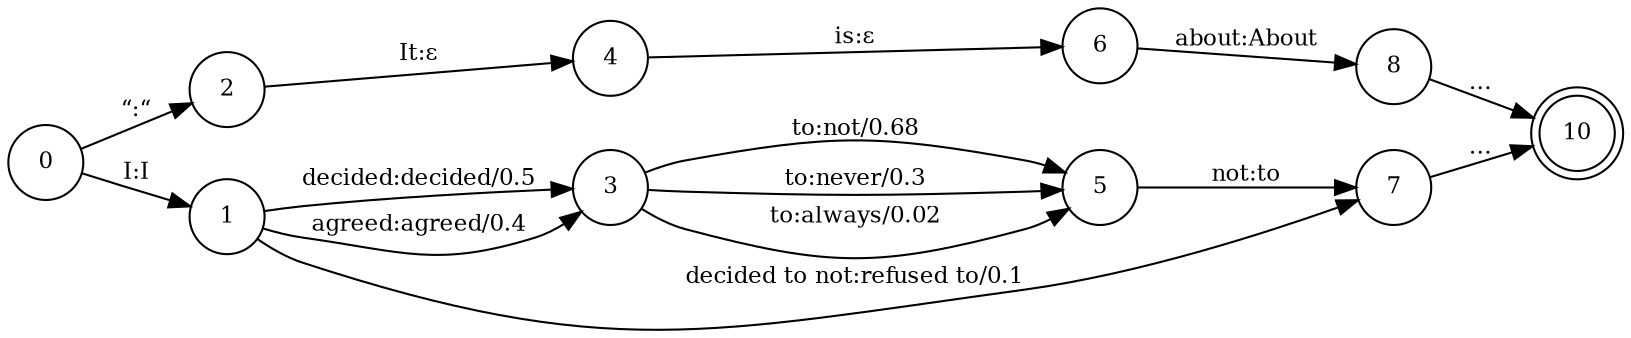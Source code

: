 digraph G {
        rankdir=LR;
        edge [weight=2, fontsize=11];
        node [shape=circle, fontsize=11];
        0 -> 2 [label="“:“"];
        2 -> 4 [label="It:ε"];
        4 -> 6 [label="is:ε"];
        6 -> 8 [label="about:About"];
        8 -> 10 [label="…"];
        0 -> 1 [label="I:I"];
        1 -> 3 [label="decided:decided/0.5"];
        1 -> 3 [label="agreed:agreed/0.4"];
        1 -> 7 [label="decided to not:refused to/0.1"]
        3 -> 5 [label="to:not/0.68"];
        3 -> 5 [label="to:never/0.3"];
        3 -> 5 [label="to:always/0.02"];
        5 -> 7 [label="not:to"];
        7 -> 10 [label="…"];
        10 [peripheries=2];
}
